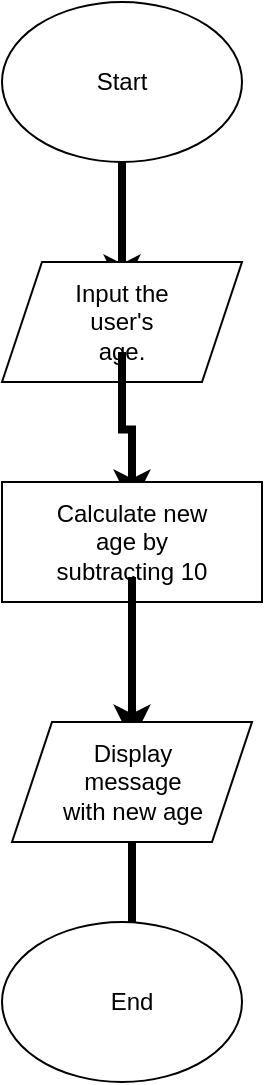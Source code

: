 <mxfile version="20.0.0" type="github"><diagram id="0K0drIG_KnmOMpTAd4gq" name="Page-1"><mxGraphModel dx="910" dy="1300" grid="1" gridSize="10" guides="1" tooltips="1" connect="1" arrows="1" fold="1" page="1" pageScale="1" pageWidth="850" pageHeight="1100" math="0" shadow="0"><root><mxCell id="0"/><mxCell id="1" parent="0"/><mxCell id="2XKh3DIq5AjBAXskfB_p-18" value="" style="edgeStyle=orthogonalEdgeStyle;rounded=0;orthogonalLoop=1;jettySize=auto;html=1;strokeWidth=4;" edge="1" parent="1" source="2XKh3DIq5AjBAXskfB_p-1" target="2XKh3DIq5AjBAXskfB_p-4"><mxGeometry relative="1" as="geometry"/></mxCell><mxCell id="2XKh3DIq5AjBAXskfB_p-1" value="" style="ellipse;whiteSpace=wrap;html=1;" vertex="1" parent="1"><mxGeometry x="450" y="100" width="120" height="80" as="geometry"/></mxCell><mxCell id="2XKh3DIq5AjBAXskfB_p-2" value="Start" style="text;html=1;strokeColor=none;fillColor=none;align=center;verticalAlign=middle;whiteSpace=wrap;rounded=0;" vertex="1" parent="1"><mxGeometry x="480" y="125" width="60" height="30" as="geometry"/></mxCell><mxCell id="2XKh3DIq5AjBAXskfB_p-3" value="" style="shape=parallelogram;perimeter=parallelogramPerimeter;whiteSpace=wrap;html=1;fixedSize=1;" vertex="1" parent="1"><mxGeometry x="450" y="230" width="120" height="60" as="geometry"/></mxCell><mxCell id="2XKh3DIq5AjBAXskfB_p-19" value="" style="edgeStyle=orthogonalEdgeStyle;rounded=0;orthogonalLoop=1;jettySize=auto;html=1;strokeWidth=4;" edge="1" parent="1" source="2XKh3DIq5AjBAXskfB_p-4" target="2XKh3DIq5AjBAXskfB_p-6"><mxGeometry relative="1" as="geometry"/></mxCell><mxCell id="2XKh3DIq5AjBAXskfB_p-4" value="Input the user's age." style="text;html=1;strokeColor=none;fillColor=none;align=center;verticalAlign=middle;whiteSpace=wrap;rounded=0;" vertex="1" parent="1"><mxGeometry x="480" y="245" width="60" height="30" as="geometry"/></mxCell><mxCell id="2XKh3DIq5AjBAXskfB_p-5" value="" style="rounded=0;whiteSpace=wrap;html=1;" vertex="1" parent="1"><mxGeometry x="450" y="340" width="130" height="60" as="geometry"/></mxCell><mxCell id="2XKh3DIq5AjBAXskfB_p-20" value="" style="edgeStyle=orthogonalEdgeStyle;rounded=0;orthogonalLoop=1;jettySize=auto;html=1;strokeWidth=4;" edge="1" parent="1" source="2XKh3DIq5AjBAXskfB_p-6" target="2XKh3DIq5AjBAXskfB_p-8"><mxGeometry relative="1" as="geometry"/></mxCell><mxCell id="2XKh3DIq5AjBAXskfB_p-6" value="Calculate new age by subtracting 10" style="text;html=1;strokeColor=none;fillColor=none;align=center;verticalAlign=middle;whiteSpace=wrap;rounded=0;" vertex="1" parent="1"><mxGeometry x="475" y="352.5" width="80" height="35" as="geometry"/></mxCell><mxCell id="2XKh3DIq5AjBAXskfB_p-21" value="" style="edgeStyle=orthogonalEdgeStyle;rounded=0;orthogonalLoop=1;jettySize=auto;html=1;strokeWidth=4;" edge="1" parent="1" source="2XKh3DIq5AjBAXskfB_p-7" target="2XKh3DIq5AjBAXskfB_p-10"><mxGeometry relative="1" as="geometry"/></mxCell><mxCell id="2XKh3DIq5AjBAXskfB_p-7" value="" style="shape=parallelogram;perimeter=parallelogramPerimeter;whiteSpace=wrap;html=1;fixedSize=1;" vertex="1" parent="1"><mxGeometry x="455" y="460" width="120" height="60" as="geometry"/></mxCell><mxCell id="2XKh3DIq5AjBAXskfB_p-8" value="Display message with new age" style="text;html=1;strokeColor=none;fillColor=none;align=center;verticalAlign=middle;whiteSpace=wrap;rounded=0;" vertex="1" parent="1"><mxGeometry x="477.5" y="470" width="75" height="40" as="geometry"/></mxCell><mxCell id="2XKh3DIq5AjBAXskfB_p-9" value="" style="ellipse;whiteSpace=wrap;html=1;" vertex="1" parent="1"><mxGeometry x="450" y="560" width="120" height="80" as="geometry"/></mxCell><mxCell id="2XKh3DIq5AjBAXskfB_p-10" value="End" style="text;html=1;strokeColor=none;fillColor=none;align=center;verticalAlign=middle;whiteSpace=wrap;rounded=0;" vertex="1" parent="1"><mxGeometry x="485" y="585" width="60" height="30" as="geometry"/></mxCell></root></mxGraphModel></diagram></mxfile>